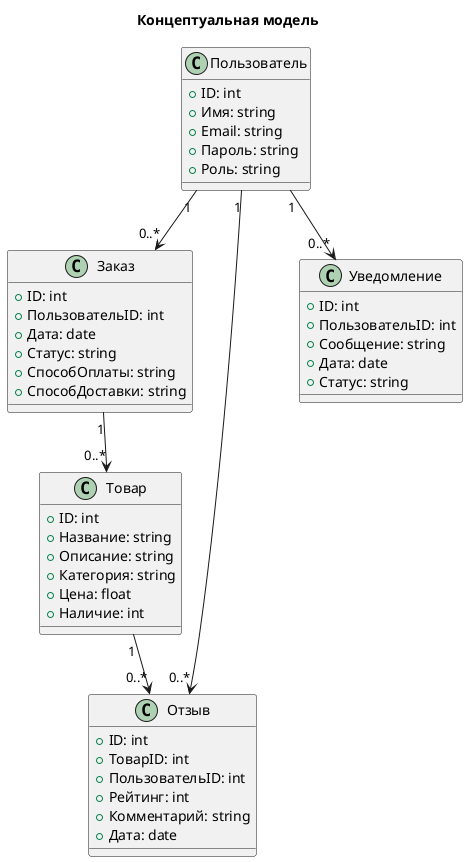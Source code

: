 @startuml
title Концептуальная модель

class Пользователь {
  +ID: int
  +Имя: string
  +Email: string
  +Пароль: string
  +Роль: string
}

class Товар {
  +ID: int
  +Название: string
  +Описание: string
  +Категория: string
  +Цена: float
  +Наличие: int
}

class Заказ {
  +ID: int
  +ПользовательID: int
  +Дата: date
  +Статус: string
  +СпособОплаты: string
  +СпособДоставки: string
}

class Отзыв {
  +ID: int
  +ТоварID: int
  +ПользовательID: int
  +Рейтинг: int
  +Комментарий: string
  +Дата: date
}

class Уведомление {
  +ID: int
  +ПользовательID: int
  +Сообщение: string
  +Дата: date
  +Статус: string
}

Пользователь "1" --> "0..*" Заказ
Пользователь "1" --> "0..*" Отзыв
Пользователь "1" --> "0..*" Уведомление
Товар "1" --> "0..*" Отзыв
Заказ "1" --> "0..*" Товар

@enduml
